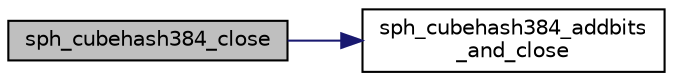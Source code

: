 digraph "sph_cubehash384_close"
{
  edge [fontname="Helvetica",fontsize="10",labelfontname="Helvetica",labelfontsize="10"];
  node [fontname="Helvetica",fontsize="10",shape=record];
  rankdir="LR";
  Node25 [label="sph_cubehash384_close",height=0.2,width=0.4,color="black", fillcolor="grey75", style="filled", fontcolor="black"];
  Node25 -> Node26 [color="midnightblue",fontsize="10",style="solid",fontname="Helvetica"];
  Node26 [label="sph_cubehash384_addbits\l_and_close",height=0.2,width=0.4,color="black", fillcolor="white", style="filled",URL="$cubehash_8c.html#a716c56c6ddf7ffafb4854195f00a11a4",tooltip="Add a few additional bits (0 to 7) to the current computation, then terminate it and output the resul..."];
}
